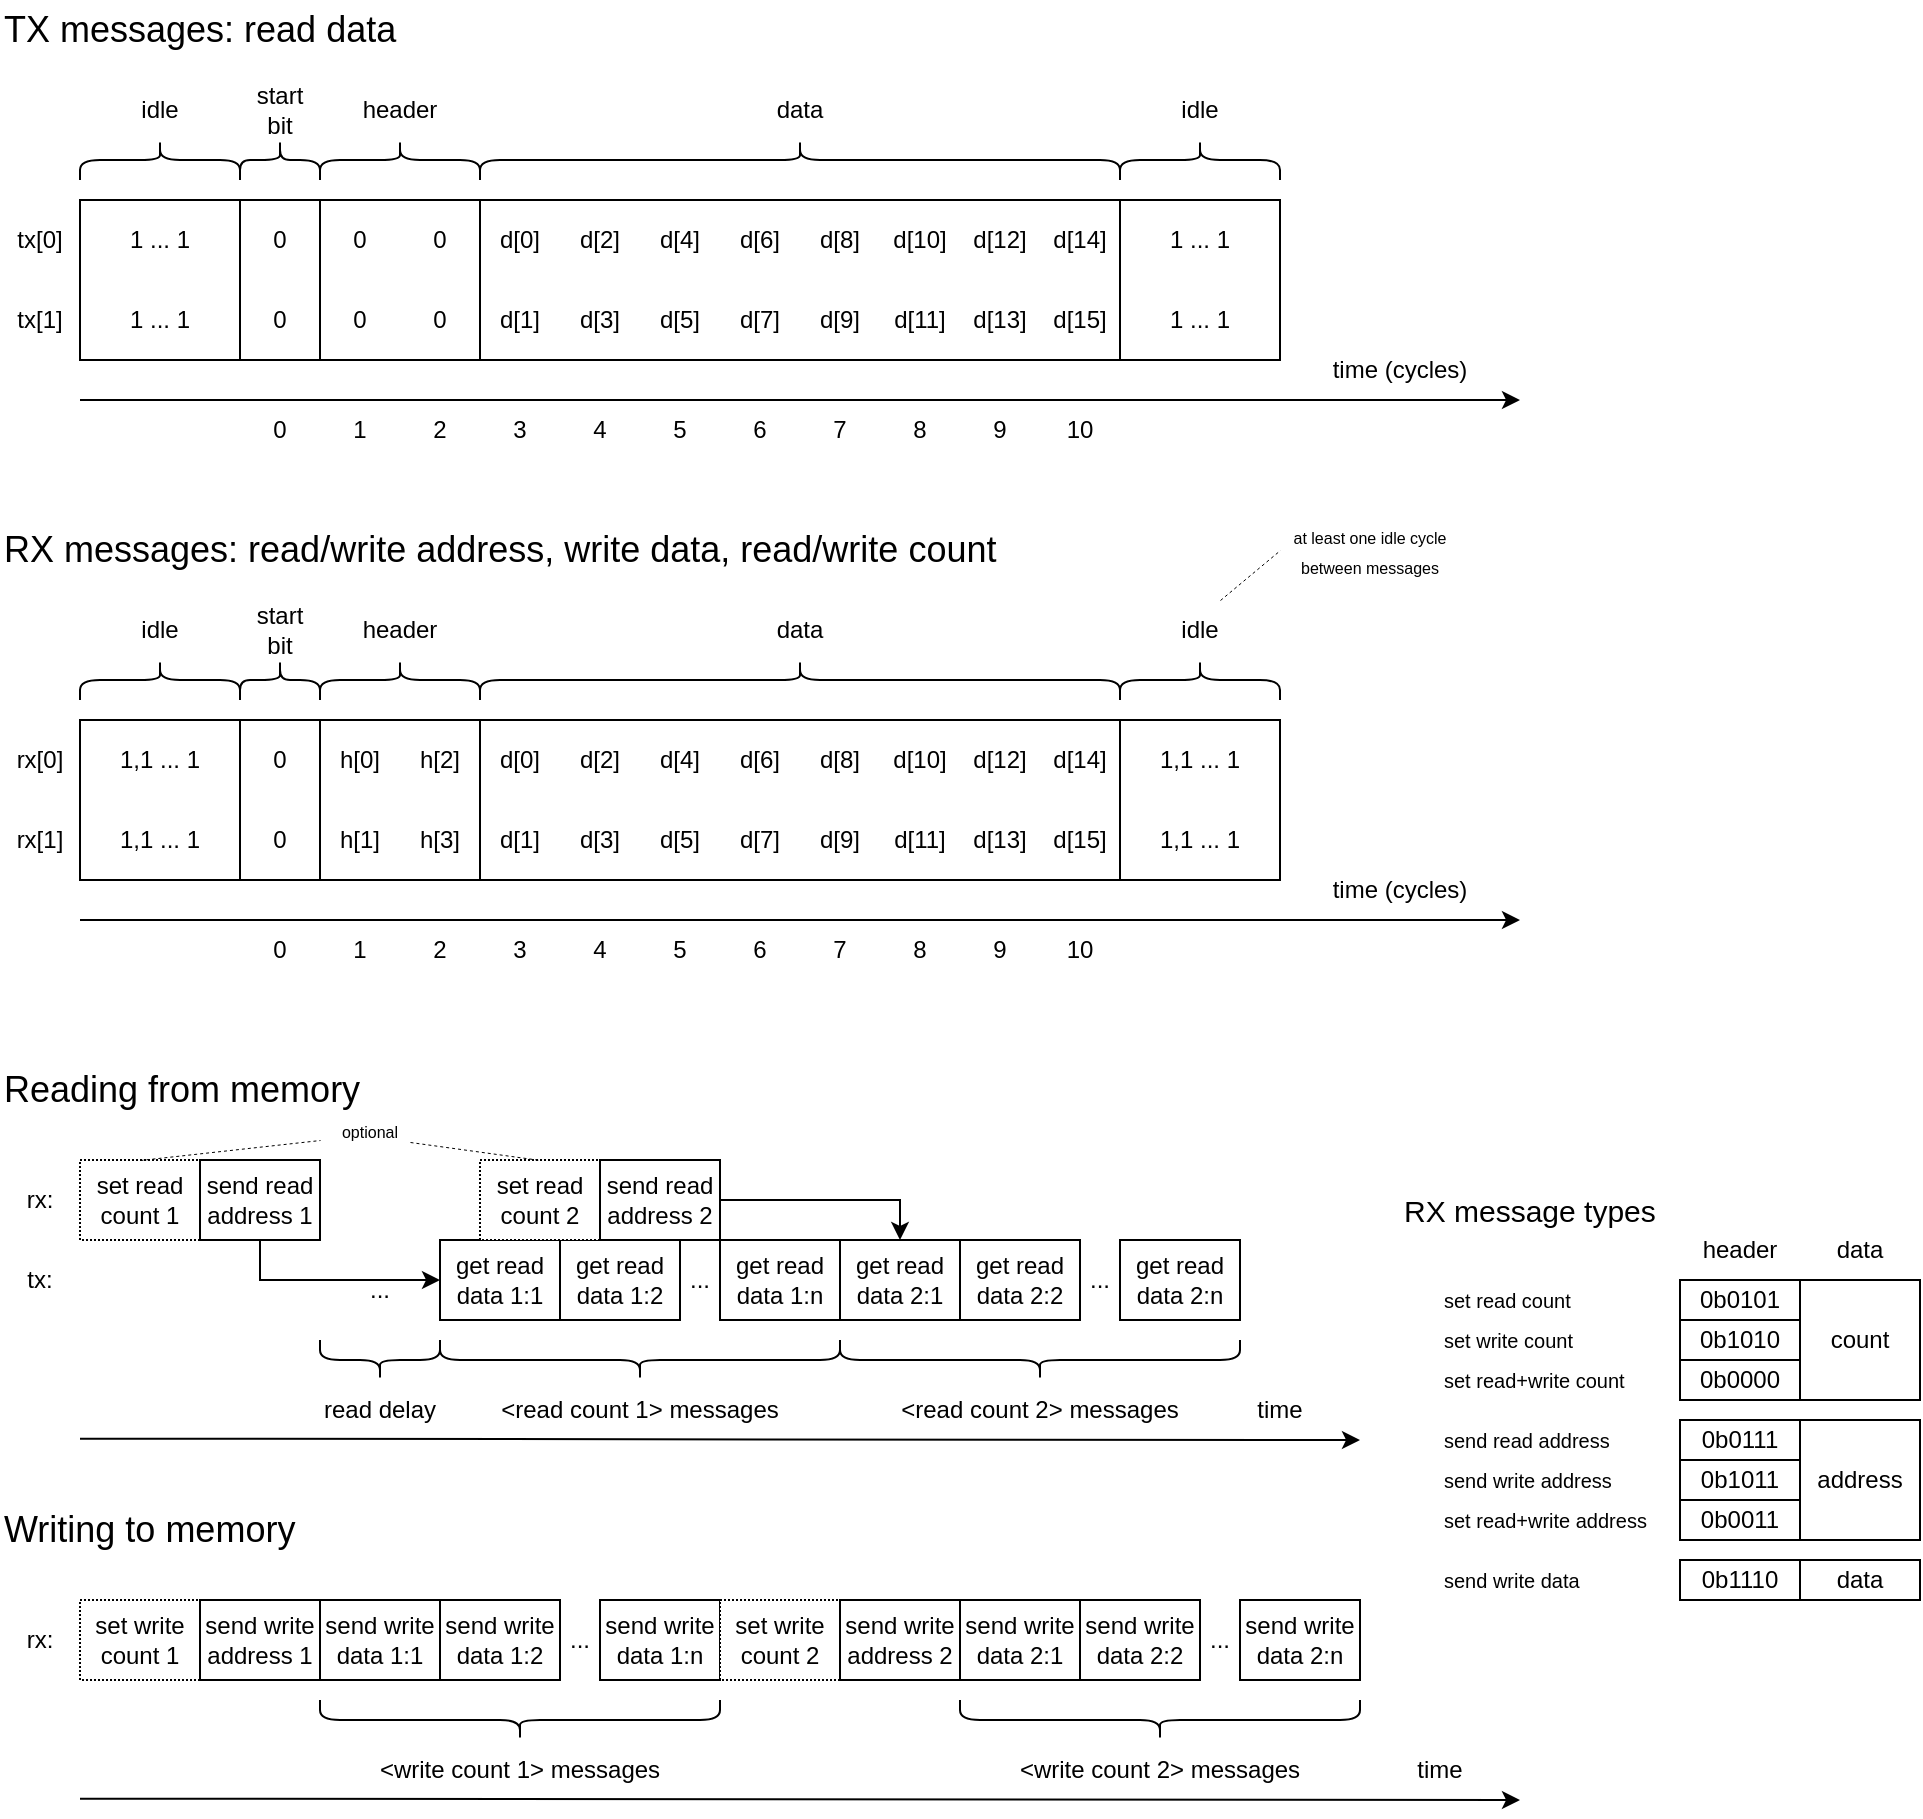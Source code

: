 <mxfile version="24.5.1" type="device">
  <diagram name="Page-1" id="kHtm3b1wpFjBLCpBBisX">
    <mxGraphModel dx="1383" dy="798" grid="1" gridSize="10" guides="1" tooltips="1" connect="1" arrows="1" fold="1" page="1" pageScale="1" pageWidth="827" pageHeight="1169" math="0" shadow="0">
      <root>
        <mxCell id="0" />
        <mxCell id="1" parent="0" />
        <mxCell id="pogYCEtZc0UTEIV33jCZ-1" value="rx[0&lt;span style=&quot;background-color: initial;&quot;&gt;]&lt;/span&gt;" style="text;html=1;align=center;verticalAlign=middle;whiteSpace=wrap;rounded=0;" vertex="1" parent="1">
          <mxGeometry x="40" y="460" width="40" height="40" as="geometry" />
        </mxCell>
        <mxCell id="pogYCEtZc0UTEIV33jCZ-2" value="rx[1&lt;span style=&quot;background-color: initial;&quot;&gt;]&lt;/span&gt;" style="text;html=1;align=center;verticalAlign=middle;whiteSpace=wrap;rounded=0;" vertex="1" parent="1">
          <mxGeometry x="40" y="500" width="40" height="40" as="geometry" />
        </mxCell>
        <mxCell id="pogYCEtZc0UTEIV33jCZ-3" value="" style="rounded=0;whiteSpace=wrap;html=1;" vertex="1" parent="1">
          <mxGeometry x="80" y="460" width="80" height="80" as="geometry" />
        </mxCell>
        <mxCell id="pogYCEtZc0UTEIV33jCZ-4" value="1,1 ... 1" style="text;html=1;align=center;verticalAlign=middle;whiteSpace=wrap;rounded=0;" vertex="1" parent="1">
          <mxGeometry x="80" y="460" width="80" height="40" as="geometry" />
        </mxCell>
        <mxCell id="pogYCEtZc0UTEIV33jCZ-5" value="1,1 ... 1" style="text;html=1;align=center;verticalAlign=middle;whiteSpace=wrap;rounded=0;" vertex="1" parent="1">
          <mxGeometry x="80" y="500" width="80" height="40" as="geometry" />
        </mxCell>
        <mxCell id="pogYCEtZc0UTEIV33jCZ-6" value="" style="rounded=0;whiteSpace=wrap;html=1;" vertex="1" parent="1">
          <mxGeometry x="160" y="460" width="40" height="80" as="geometry" />
        </mxCell>
        <mxCell id="pogYCEtZc0UTEIV33jCZ-8" value="0" style="text;html=1;align=center;verticalAlign=middle;whiteSpace=wrap;rounded=0;" vertex="1" parent="1">
          <mxGeometry x="160" y="460" width="40" height="40" as="geometry" />
        </mxCell>
        <mxCell id="pogYCEtZc0UTEIV33jCZ-9" value="0" style="text;html=1;align=center;verticalAlign=middle;whiteSpace=wrap;rounded=0;" vertex="1" parent="1">
          <mxGeometry x="160" y="500" width="40" height="40" as="geometry" />
        </mxCell>
        <mxCell id="pogYCEtZc0UTEIV33jCZ-10" value="" style="rounded=0;whiteSpace=wrap;html=1;" vertex="1" parent="1">
          <mxGeometry x="200" y="460" width="80" height="80" as="geometry" />
        </mxCell>
        <mxCell id="pogYCEtZc0UTEIV33jCZ-12" value="h[0]" style="text;html=1;align=center;verticalAlign=middle;whiteSpace=wrap;rounded=0;" vertex="1" parent="1">
          <mxGeometry x="200" y="460" width="40" height="40" as="geometry" />
        </mxCell>
        <mxCell id="pogYCEtZc0UTEIV33jCZ-13" value="h[1]" style="text;html=1;align=center;verticalAlign=middle;whiteSpace=wrap;rounded=0;" vertex="1" parent="1">
          <mxGeometry x="200" y="500" width="40" height="40" as="geometry" />
        </mxCell>
        <mxCell id="pogYCEtZc0UTEIV33jCZ-14" value="h[2]" style="text;html=1;align=center;verticalAlign=middle;whiteSpace=wrap;rounded=0;" vertex="1" parent="1">
          <mxGeometry x="240" y="460" width="40" height="40" as="geometry" />
        </mxCell>
        <mxCell id="pogYCEtZc0UTEIV33jCZ-15" value="h[3]" style="text;html=1;align=center;verticalAlign=middle;whiteSpace=wrap;rounded=0;" vertex="1" parent="1">
          <mxGeometry x="240" y="500" width="40" height="40" as="geometry" />
        </mxCell>
        <mxCell id="pogYCEtZc0UTEIV33jCZ-17" value="" style="rounded=0;whiteSpace=wrap;html=1;" vertex="1" parent="1">
          <mxGeometry x="280" y="460" width="320" height="80" as="geometry" />
        </mxCell>
        <mxCell id="pogYCEtZc0UTEIV33jCZ-23" value="d[0]" style="text;html=1;align=center;verticalAlign=middle;whiteSpace=wrap;rounded=0;" vertex="1" parent="1">
          <mxGeometry x="280" y="460" width="40" height="40" as="geometry" />
        </mxCell>
        <mxCell id="pogYCEtZc0UTEIV33jCZ-24" value="d[1]" style="text;html=1;align=center;verticalAlign=middle;whiteSpace=wrap;rounded=0;" vertex="1" parent="1">
          <mxGeometry x="280" y="500" width="40" height="40" as="geometry" />
        </mxCell>
        <mxCell id="pogYCEtZc0UTEIV33jCZ-25" value="d[2]" style="text;html=1;align=center;verticalAlign=middle;whiteSpace=wrap;rounded=0;" vertex="1" parent="1">
          <mxGeometry x="320" y="460" width="40" height="40" as="geometry" />
        </mxCell>
        <mxCell id="pogYCEtZc0UTEIV33jCZ-26" value="d[3]" style="text;html=1;align=center;verticalAlign=middle;whiteSpace=wrap;rounded=0;" vertex="1" parent="1">
          <mxGeometry x="320" y="500" width="40" height="40" as="geometry" />
        </mxCell>
        <mxCell id="pogYCEtZc0UTEIV33jCZ-27" value="d[4]" style="text;html=1;align=center;verticalAlign=middle;whiteSpace=wrap;rounded=0;" vertex="1" parent="1">
          <mxGeometry x="360" y="460" width="40" height="40" as="geometry" />
        </mxCell>
        <mxCell id="pogYCEtZc0UTEIV33jCZ-28" value="d[5]" style="text;html=1;align=center;verticalAlign=middle;whiteSpace=wrap;rounded=0;" vertex="1" parent="1">
          <mxGeometry x="360" y="500" width="40" height="40" as="geometry" />
        </mxCell>
        <mxCell id="pogYCEtZc0UTEIV33jCZ-29" value="d[6]" style="text;html=1;align=center;verticalAlign=middle;whiteSpace=wrap;rounded=0;" vertex="1" parent="1">
          <mxGeometry x="400" y="460" width="40" height="40" as="geometry" />
        </mxCell>
        <mxCell id="pogYCEtZc0UTEIV33jCZ-30" value="d[7]" style="text;html=1;align=center;verticalAlign=middle;whiteSpace=wrap;rounded=0;" vertex="1" parent="1">
          <mxGeometry x="400" y="500" width="40" height="40" as="geometry" />
        </mxCell>
        <mxCell id="pogYCEtZc0UTEIV33jCZ-31" value="d[8]" style="text;html=1;align=center;verticalAlign=middle;whiteSpace=wrap;rounded=0;" vertex="1" parent="1">
          <mxGeometry x="440" y="460" width="40" height="40" as="geometry" />
        </mxCell>
        <mxCell id="pogYCEtZc0UTEIV33jCZ-32" value="d[9]" style="text;html=1;align=center;verticalAlign=middle;whiteSpace=wrap;rounded=0;" vertex="1" parent="1">
          <mxGeometry x="440" y="500" width="40" height="40" as="geometry" />
        </mxCell>
        <mxCell id="pogYCEtZc0UTEIV33jCZ-33" value="d[10]" style="text;html=1;align=center;verticalAlign=middle;whiteSpace=wrap;rounded=0;" vertex="1" parent="1">
          <mxGeometry x="480" y="460" width="40" height="40" as="geometry" />
        </mxCell>
        <mxCell id="pogYCEtZc0UTEIV33jCZ-34" value="d[11]" style="text;html=1;align=center;verticalAlign=middle;whiteSpace=wrap;rounded=0;" vertex="1" parent="1">
          <mxGeometry x="480" y="500" width="40" height="40" as="geometry" />
        </mxCell>
        <mxCell id="pogYCEtZc0UTEIV33jCZ-35" value="d[12]" style="text;html=1;align=center;verticalAlign=middle;whiteSpace=wrap;rounded=0;" vertex="1" parent="1">
          <mxGeometry x="520" y="460" width="40" height="40" as="geometry" />
        </mxCell>
        <mxCell id="pogYCEtZc0UTEIV33jCZ-36" value="d[13]" style="text;html=1;align=center;verticalAlign=middle;whiteSpace=wrap;rounded=0;" vertex="1" parent="1">
          <mxGeometry x="520" y="500" width="40" height="40" as="geometry" />
        </mxCell>
        <mxCell id="pogYCEtZc0UTEIV33jCZ-37" value="d[14]" style="text;html=1;align=center;verticalAlign=middle;whiteSpace=wrap;rounded=0;" vertex="1" parent="1">
          <mxGeometry x="560" y="460" width="40" height="40" as="geometry" />
        </mxCell>
        <mxCell id="pogYCEtZc0UTEIV33jCZ-38" value="d[15]" style="text;html=1;align=center;verticalAlign=middle;whiteSpace=wrap;rounded=0;" vertex="1" parent="1">
          <mxGeometry x="560" y="500" width="40" height="40" as="geometry" />
        </mxCell>
        <mxCell id="pogYCEtZc0UTEIV33jCZ-39" value="" style="endArrow=classic;html=1;rounded=0;" edge="1" parent="1">
          <mxGeometry width="50" height="50" relative="1" as="geometry">
            <mxPoint x="80" y="560" as="sourcePoint" />
            <mxPoint x="800" y="560" as="targetPoint" />
          </mxGeometry>
        </mxCell>
        <mxCell id="pogYCEtZc0UTEIV33jCZ-41" value="time (cycles)" style="text;html=1;align=center;verticalAlign=middle;whiteSpace=wrap;rounded=0;" vertex="1" parent="1">
          <mxGeometry x="700" y="530" width="80" height="30" as="geometry" />
        </mxCell>
        <mxCell id="pogYCEtZc0UTEIV33jCZ-42" value="0" style="text;html=1;align=center;verticalAlign=middle;whiteSpace=wrap;rounded=0;" vertex="1" parent="1">
          <mxGeometry x="160" y="560" width="40" height="30" as="geometry" />
        </mxCell>
        <mxCell id="pogYCEtZc0UTEIV33jCZ-43" value="1" style="text;html=1;align=center;verticalAlign=middle;whiteSpace=wrap;rounded=0;" vertex="1" parent="1">
          <mxGeometry x="200" y="560" width="40" height="30" as="geometry" />
        </mxCell>
        <mxCell id="pogYCEtZc0UTEIV33jCZ-44" value="2" style="text;html=1;align=center;verticalAlign=middle;whiteSpace=wrap;rounded=0;" vertex="1" parent="1">
          <mxGeometry x="240" y="560" width="40" height="30" as="geometry" />
        </mxCell>
        <mxCell id="pogYCEtZc0UTEIV33jCZ-45" value="3" style="text;html=1;align=center;verticalAlign=middle;whiteSpace=wrap;rounded=0;" vertex="1" parent="1">
          <mxGeometry x="280" y="560" width="40" height="30" as="geometry" />
        </mxCell>
        <mxCell id="pogYCEtZc0UTEIV33jCZ-46" value="4" style="text;html=1;align=center;verticalAlign=middle;whiteSpace=wrap;rounded=0;" vertex="1" parent="1">
          <mxGeometry x="320" y="560" width="40" height="30" as="geometry" />
        </mxCell>
        <mxCell id="pogYCEtZc0UTEIV33jCZ-47" value="5" style="text;html=1;align=center;verticalAlign=middle;whiteSpace=wrap;rounded=0;" vertex="1" parent="1">
          <mxGeometry x="360" y="560" width="40" height="30" as="geometry" />
        </mxCell>
        <mxCell id="pogYCEtZc0UTEIV33jCZ-48" value="6" style="text;html=1;align=center;verticalAlign=middle;whiteSpace=wrap;rounded=0;" vertex="1" parent="1">
          <mxGeometry x="400" y="560" width="40" height="30" as="geometry" />
        </mxCell>
        <mxCell id="pogYCEtZc0UTEIV33jCZ-49" value="7" style="text;html=1;align=center;verticalAlign=middle;whiteSpace=wrap;rounded=0;" vertex="1" parent="1">
          <mxGeometry x="440" y="560" width="40" height="30" as="geometry" />
        </mxCell>
        <mxCell id="pogYCEtZc0UTEIV33jCZ-50" value="8" style="text;html=1;align=center;verticalAlign=middle;whiteSpace=wrap;rounded=0;" vertex="1" parent="1">
          <mxGeometry x="480" y="560" width="40" height="30" as="geometry" />
        </mxCell>
        <mxCell id="pogYCEtZc0UTEIV33jCZ-51" value="9" style="text;html=1;align=center;verticalAlign=middle;whiteSpace=wrap;rounded=0;" vertex="1" parent="1">
          <mxGeometry x="520" y="560" width="40" height="30" as="geometry" />
        </mxCell>
        <mxCell id="pogYCEtZc0UTEIV33jCZ-52" value="10" style="text;html=1;align=center;verticalAlign=middle;whiteSpace=wrap;rounded=0;" vertex="1" parent="1">
          <mxGeometry x="560" y="560" width="40" height="30" as="geometry" />
        </mxCell>
        <mxCell id="pogYCEtZc0UTEIV33jCZ-53" value="" style="rounded=0;whiteSpace=wrap;html=1;" vertex="1" parent="1">
          <mxGeometry x="600" y="460" width="80" height="80" as="geometry" />
        </mxCell>
        <mxCell id="pogYCEtZc0UTEIV33jCZ-54" value="1,1 ... 1" style="text;html=1;align=center;verticalAlign=middle;whiteSpace=wrap;rounded=0;" vertex="1" parent="1">
          <mxGeometry x="600" y="460" width="80" height="40" as="geometry" />
        </mxCell>
        <mxCell id="pogYCEtZc0UTEIV33jCZ-55" value="1,1 ... 1" style="text;html=1;align=center;verticalAlign=middle;whiteSpace=wrap;rounded=0;" vertex="1" parent="1">
          <mxGeometry x="600" y="500" width="80" height="40" as="geometry" />
        </mxCell>
        <mxCell id="pogYCEtZc0UTEIV33jCZ-56" value="" style="shape=curlyBracket;whiteSpace=wrap;html=1;rounded=1;labelPosition=left;verticalLabelPosition=middle;align=right;verticalAlign=middle;rotation=90;" vertex="1" parent="1">
          <mxGeometry x="110" y="400" width="20" height="80" as="geometry" />
        </mxCell>
        <mxCell id="pogYCEtZc0UTEIV33jCZ-57" value="" style="shape=curlyBracket;whiteSpace=wrap;html=1;rounded=1;labelPosition=left;verticalLabelPosition=middle;align=right;verticalAlign=middle;rotation=90;" vertex="1" parent="1">
          <mxGeometry x="170" y="420" width="20" height="40" as="geometry" />
        </mxCell>
        <mxCell id="pogYCEtZc0UTEIV33jCZ-58" value="" style="shape=curlyBracket;whiteSpace=wrap;html=1;rounded=1;labelPosition=left;verticalLabelPosition=middle;align=right;verticalAlign=middle;rotation=90;" vertex="1" parent="1">
          <mxGeometry x="230" y="400" width="20" height="80" as="geometry" />
        </mxCell>
        <mxCell id="pogYCEtZc0UTEIV33jCZ-59" value="" style="shape=curlyBracket;whiteSpace=wrap;html=1;rounded=1;labelPosition=left;verticalLabelPosition=middle;align=right;verticalAlign=middle;rotation=90;" vertex="1" parent="1">
          <mxGeometry x="430" y="280" width="20" height="320" as="geometry" />
        </mxCell>
        <mxCell id="pogYCEtZc0UTEIV33jCZ-60" value="" style="shape=curlyBracket;whiteSpace=wrap;html=1;rounded=1;labelPosition=left;verticalLabelPosition=middle;align=right;verticalAlign=middle;rotation=90;" vertex="1" parent="1">
          <mxGeometry x="630" y="400" width="20" height="80" as="geometry" />
        </mxCell>
        <mxCell id="pogYCEtZc0UTEIV33jCZ-61" value="idle" style="text;html=1;align=center;verticalAlign=middle;whiteSpace=wrap;rounded=0;" vertex="1" parent="1">
          <mxGeometry x="90" y="400" width="60" height="30" as="geometry" />
        </mxCell>
        <mxCell id="pogYCEtZc0UTEIV33jCZ-62" value="start&lt;div&gt;bit&lt;/div&gt;" style="text;html=1;align=center;verticalAlign=middle;whiteSpace=wrap;rounded=0;" vertex="1" parent="1">
          <mxGeometry x="150" y="400" width="60" height="30" as="geometry" />
        </mxCell>
        <mxCell id="pogYCEtZc0UTEIV33jCZ-63" value="header" style="text;html=1;align=center;verticalAlign=middle;whiteSpace=wrap;rounded=0;" vertex="1" parent="1">
          <mxGeometry x="210" y="400" width="60" height="30" as="geometry" />
        </mxCell>
        <mxCell id="pogYCEtZc0UTEIV33jCZ-64" value="data" style="text;html=1;align=center;verticalAlign=middle;whiteSpace=wrap;rounded=0;" vertex="1" parent="1">
          <mxGeometry x="410" y="400" width="60" height="30" as="geometry" />
        </mxCell>
        <mxCell id="pogYCEtZc0UTEIV33jCZ-65" value="idle" style="text;html=1;align=center;verticalAlign=middle;whiteSpace=wrap;rounded=0;" vertex="1" parent="1">
          <mxGeometry x="610" y="400" width="60" height="30" as="geometry" />
        </mxCell>
        <mxCell id="pogYCEtZc0UTEIV33jCZ-66" value="&lt;font style=&quot;font-size: 18px;&quot;&gt;RX messages: read/write address, write data, read/write count&lt;/font&gt;" style="text;html=1;align=left;verticalAlign=middle;whiteSpace=wrap;rounded=0;" vertex="1" parent="1">
          <mxGeometry x="40" y="360" width="510" height="30" as="geometry" />
        </mxCell>
        <mxCell id="pogYCEtZc0UTEIV33jCZ-67" value="tx[0&lt;span style=&quot;background-color: initial;&quot;&gt;]&lt;/span&gt;" style="text;html=1;align=center;verticalAlign=middle;whiteSpace=wrap;rounded=0;" vertex="1" parent="1">
          <mxGeometry x="40" y="200" width="40" height="40" as="geometry" />
        </mxCell>
        <mxCell id="pogYCEtZc0UTEIV33jCZ-68" value="tx[1&lt;span style=&quot;background-color: initial;&quot;&gt;]&lt;/span&gt;" style="text;html=1;align=center;verticalAlign=middle;whiteSpace=wrap;rounded=0;" vertex="1" parent="1">
          <mxGeometry x="40" y="240" width="40" height="40" as="geometry" />
        </mxCell>
        <mxCell id="pogYCEtZc0UTEIV33jCZ-69" value="" style="rounded=0;whiteSpace=wrap;html=1;" vertex="1" parent="1">
          <mxGeometry x="80" y="200" width="80" height="80" as="geometry" />
        </mxCell>
        <mxCell id="pogYCEtZc0UTEIV33jCZ-70" value="1 ... 1" style="text;html=1;align=center;verticalAlign=middle;whiteSpace=wrap;rounded=0;" vertex="1" parent="1">
          <mxGeometry x="80" y="200" width="80" height="40" as="geometry" />
        </mxCell>
        <mxCell id="pogYCEtZc0UTEIV33jCZ-71" value="1 ... 1" style="text;html=1;align=center;verticalAlign=middle;whiteSpace=wrap;rounded=0;" vertex="1" parent="1">
          <mxGeometry x="80" y="240" width="80" height="40" as="geometry" />
        </mxCell>
        <mxCell id="pogYCEtZc0UTEIV33jCZ-72" value="" style="rounded=0;whiteSpace=wrap;html=1;" vertex="1" parent="1">
          <mxGeometry x="160" y="200" width="40" height="80" as="geometry" />
        </mxCell>
        <mxCell id="pogYCEtZc0UTEIV33jCZ-73" value="0" style="text;html=1;align=center;verticalAlign=middle;whiteSpace=wrap;rounded=0;" vertex="1" parent="1">
          <mxGeometry x="160" y="200" width="40" height="40" as="geometry" />
        </mxCell>
        <mxCell id="pogYCEtZc0UTEIV33jCZ-74" value="0" style="text;html=1;align=center;verticalAlign=middle;whiteSpace=wrap;rounded=0;" vertex="1" parent="1">
          <mxGeometry x="160" y="240" width="40" height="40" as="geometry" />
        </mxCell>
        <mxCell id="pogYCEtZc0UTEIV33jCZ-75" value="" style="rounded=0;whiteSpace=wrap;html=1;" vertex="1" parent="1">
          <mxGeometry x="200" y="200" width="80" height="80" as="geometry" />
        </mxCell>
        <mxCell id="pogYCEtZc0UTEIV33jCZ-76" value="0" style="text;html=1;align=center;verticalAlign=middle;whiteSpace=wrap;rounded=0;" vertex="1" parent="1">
          <mxGeometry x="200" y="200" width="40" height="40" as="geometry" />
        </mxCell>
        <mxCell id="pogYCEtZc0UTEIV33jCZ-77" value="0" style="text;html=1;align=center;verticalAlign=middle;whiteSpace=wrap;rounded=0;" vertex="1" parent="1">
          <mxGeometry x="200" y="240" width="40" height="40" as="geometry" />
        </mxCell>
        <mxCell id="pogYCEtZc0UTEIV33jCZ-78" value="0" style="text;html=1;align=center;verticalAlign=middle;whiteSpace=wrap;rounded=0;" vertex="1" parent="1">
          <mxGeometry x="240" y="200" width="40" height="40" as="geometry" />
        </mxCell>
        <mxCell id="pogYCEtZc0UTEIV33jCZ-79" value="0" style="text;html=1;align=center;verticalAlign=middle;whiteSpace=wrap;rounded=0;" vertex="1" parent="1">
          <mxGeometry x="240" y="240" width="40" height="40" as="geometry" />
        </mxCell>
        <mxCell id="pogYCEtZc0UTEIV33jCZ-80" value="" style="rounded=0;whiteSpace=wrap;html=1;" vertex="1" parent="1">
          <mxGeometry x="280" y="200" width="320" height="80" as="geometry" />
        </mxCell>
        <mxCell id="pogYCEtZc0UTEIV33jCZ-81" value="d[0]" style="text;html=1;align=center;verticalAlign=middle;whiteSpace=wrap;rounded=0;" vertex="1" parent="1">
          <mxGeometry x="280" y="200" width="40" height="40" as="geometry" />
        </mxCell>
        <mxCell id="pogYCEtZc0UTEIV33jCZ-82" value="d[1]" style="text;html=1;align=center;verticalAlign=middle;whiteSpace=wrap;rounded=0;" vertex="1" parent="1">
          <mxGeometry x="280" y="240" width="40" height="40" as="geometry" />
        </mxCell>
        <mxCell id="pogYCEtZc0UTEIV33jCZ-83" value="d[2]" style="text;html=1;align=center;verticalAlign=middle;whiteSpace=wrap;rounded=0;" vertex="1" parent="1">
          <mxGeometry x="320" y="200" width="40" height="40" as="geometry" />
        </mxCell>
        <mxCell id="pogYCEtZc0UTEIV33jCZ-84" value="d[3]" style="text;html=1;align=center;verticalAlign=middle;whiteSpace=wrap;rounded=0;" vertex="1" parent="1">
          <mxGeometry x="320" y="240" width="40" height="40" as="geometry" />
        </mxCell>
        <mxCell id="pogYCEtZc0UTEIV33jCZ-85" value="d[4]" style="text;html=1;align=center;verticalAlign=middle;whiteSpace=wrap;rounded=0;" vertex="1" parent="1">
          <mxGeometry x="360" y="200" width="40" height="40" as="geometry" />
        </mxCell>
        <mxCell id="pogYCEtZc0UTEIV33jCZ-86" value="d[5]" style="text;html=1;align=center;verticalAlign=middle;whiteSpace=wrap;rounded=0;" vertex="1" parent="1">
          <mxGeometry x="360" y="240" width="40" height="40" as="geometry" />
        </mxCell>
        <mxCell id="pogYCEtZc0UTEIV33jCZ-87" value="d[6]" style="text;html=1;align=center;verticalAlign=middle;whiteSpace=wrap;rounded=0;" vertex="1" parent="1">
          <mxGeometry x="400" y="200" width="40" height="40" as="geometry" />
        </mxCell>
        <mxCell id="pogYCEtZc0UTEIV33jCZ-88" value="d[7]" style="text;html=1;align=center;verticalAlign=middle;whiteSpace=wrap;rounded=0;" vertex="1" parent="1">
          <mxGeometry x="400" y="240" width="40" height="40" as="geometry" />
        </mxCell>
        <mxCell id="pogYCEtZc0UTEIV33jCZ-89" value="d[8]" style="text;html=1;align=center;verticalAlign=middle;whiteSpace=wrap;rounded=0;" vertex="1" parent="1">
          <mxGeometry x="440" y="200" width="40" height="40" as="geometry" />
        </mxCell>
        <mxCell id="pogYCEtZc0UTEIV33jCZ-90" value="d[9]" style="text;html=1;align=center;verticalAlign=middle;whiteSpace=wrap;rounded=0;" vertex="1" parent="1">
          <mxGeometry x="440" y="240" width="40" height="40" as="geometry" />
        </mxCell>
        <mxCell id="pogYCEtZc0UTEIV33jCZ-91" value="d[10]" style="text;html=1;align=center;verticalAlign=middle;whiteSpace=wrap;rounded=0;" vertex="1" parent="1">
          <mxGeometry x="480" y="200" width="40" height="40" as="geometry" />
        </mxCell>
        <mxCell id="pogYCEtZc0UTEIV33jCZ-92" value="d[11]" style="text;html=1;align=center;verticalAlign=middle;whiteSpace=wrap;rounded=0;" vertex="1" parent="1">
          <mxGeometry x="480" y="240" width="40" height="40" as="geometry" />
        </mxCell>
        <mxCell id="pogYCEtZc0UTEIV33jCZ-93" value="d[12]" style="text;html=1;align=center;verticalAlign=middle;whiteSpace=wrap;rounded=0;" vertex="1" parent="1">
          <mxGeometry x="520" y="200" width="40" height="40" as="geometry" />
        </mxCell>
        <mxCell id="pogYCEtZc0UTEIV33jCZ-94" value="d[13]" style="text;html=1;align=center;verticalAlign=middle;whiteSpace=wrap;rounded=0;" vertex="1" parent="1">
          <mxGeometry x="520" y="240" width="40" height="40" as="geometry" />
        </mxCell>
        <mxCell id="pogYCEtZc0UTEIV33jCZ-95" value="d[14]" style="text;html=1;align=center;verticalAlign=middle;whiteSpace=wrap;rounded=0;" vertex="1" parent="1">
          <mxGeometry x="560" y="200" width="40" height="40" as="geometry" />
        </mxCell>
        <mxCell id="pogYCEtZc0UTEIV33jCZ-96" value="d[15]" style="text;html=1;align=center;verticalAlign=middle;whiteSpace=wrap;rounded=0;" vertex="1" parent="1">
          <mxGeometry x="560" y="240" width="40" height="40" as="geometry" />
        </mxCell>
        <mxCell id="pogYCEtZc0UTEIV33jCZ-97" value="" style="endArrow=classic;html=1;rounded=0;" edge="1" parent="1">
          <mxGeometry width="50" height="50" relative="1" as="geometry">
            <mxPoint x="80" y="300" as="sourcePoint" />
            <mxPoint x="800" y="300" as="targetPoint" />
          </mxGeometry>
        </mxCell>
        <mxCell id="pogYCEtZc0UTEIV33jCZ-98" value="time (cycles)" style="text;html=1;align=center;verticalAlign=middle;whiteSpace=wrap;rounded=0;" vertex="1" parent="1">
          <mxGeometry x="700" y="270" width="80" height="30" as="geometry" />
        </mxCell>
        <mxCell id="pogYCEtZc0UTEIV33jCZ-99" value="0" style="text;html=1;align=center;verticalAlign=middle;whiteSpace=wrap;rounded=0;" vertex="1" parent="1">
          <mxGeometry x="160" y="300" width="40" height="30" as="geometry" />
        </mxCell>
        <mxCell id="pogYCEtZc0UTEIV33jCZ-100" value="1" style="text;html=1;align=center;verticalAlign=middle;whiteSpace=wrap;rounded=0;" vertex="1" parent="1">
          <mxGeometry x="200" y="300" width="40" height="30" as="geometry" />
        </mxCell>
        <mxCell id="pogYCEtZc0UTEIV33jCZ-101" value="2" style="text;html=1;align=center;verticalAlign=middle;whiteSpace=wrap;rounded=0;" vertex="1" parent="1">
          <mxGeometry x="240" y="300" width="40" height="30" as="geometry" />
        </mxCell>
        <mxCell id="pogYCEtZc0UTEIV33jCZ-102" value="3" style="text;html=1;align=center;verticalAlign=middle;whiteSpace=wrap;rounded=0;" vertex="1" parent="1">
          <mxGeometry x="280" y="300" width="40" height="30" as="geometry" />
        </mxCell>
        <mxCell id="pogYCEtZc0UTEIV33jCZ-103" value="4" style="text;html=1;align=center;verticalAlign=middle;whiteSpace=wrap;rounded=0;" vertex="1" parent="1">
          <mxGeometry x="320" y="300" width="40" height="30" as="geometry" />
        </mxCell>
        <mxCell id="pogYCEtZc0UTEIV33jCZ-104" value="5" style="text;html=1;align=center;verticalAlign=middle;whiteSpace=wrap;rounded=0;" vertex="1" parent="1">
          <mxGeometry x="360" y="300" width="40" height="30" as="geometry" />
        </mxCell>
        <mxCell id="pogYCEtZc0UTEIV33jCZ-105" value="6" style="text;html=1;align=center;verticalAlign=middle;whiteSpace=wrap;rounded=0;" vertex="1" parent="1">
          <mxGeometry x="400" y="300" width="40" height="30" as="geometry" />
        </mxCell>
        <mxCell id="pogYCEtZc0UTEIV33jCZ-106" value="7" style="text;html=1;align=center;verticalAlign=middle;whiteSpace=wrap;rounded=0;" vertex="1" parent="1">
          <mxGeometry x="440" y="300" width="40" height="30" as="geometry" />
        </mxCell>
        <mxCell id="pogYCEtZc0UTEIV33jCZ-107" value="8" style="text;html=1;align=center;verticalAlign=middle;whiteSpace=wrap;rounded=0;" vertex="1" parent="1">
          <mxGeometry x="480" y="300" width="40" height="30" as="geometry" />
        </mxCell>
        <mxCell id="pogYCEtZc0UTEIV33jCZ-108" value="9" style="text;html=1;align=center;verticalAlign=middle;whiteSpace=wrap;rounded=0;" vertex="1" parent="1">
          <mxGeometry x="520" y="300" width="40" height="30" as="geometry" />
        </mxCell>
        <mxCell id="pogYCEtZc0UTEIV33jCZ-109" value="10" style="text;html=1;align=center;verticalAlign=middle;whiteSpace=wrap;rounded=0;" vertex="1" parent="1">
          <mxGeometry x="560" y="300" width="40" height="30" as="geometry" />
        </mxCell>
        <mxCell id="pogYCEtZc0UTEIV33jCZ-110" value="" style="rounded=0;whiteSpace=wrap;html=1;" vertex="1" parent="1">
          <mxGeometry x="600" y="200" width="80" height="80" as="geometry" />
        </mxCell>
        <mxCell id="pogYCEtZc0UTEIV33jCZ-111" value="1 ... 1" style="text;html=1;align=center;verticalAlign=middle;whiteSpace=wrap;rounded=0;" vertex="1" parent="1">
          <mxGeometry x="600" y="200" width="80" height="40" as="geometry" />
        </mxCell>
        <mxCell id="pogYCEtZc0UTEIV33jCZ-112" value="1 ... 1" style="text;html=1;align=center;verticalAlign=middle;whiteSpace=wrap;rounded=0;" vertex="1" parent="1">
          <mxGeometry x="600" y="240" width="80" height="40" as="geometry" />
        </mxCell>
        <mxCell id="pogYCEtZc0UTEIV33jCZ-113" value="" style="shape=curlyBracket;whiteSpace=wrap;html=1;rounded=1;labelPosition=left;verticalLabelPosition=middle;align=right;verticalAlign=middle;rotation=90;" vertex="1" parent="1">
          <mxGeometry x="110" y="140" width="20" height="80" as="geometry" />
        </mxCell>
        <mxCell id="pogYCEtZc0UTEIV33jCZ-114" value="" style="shape=curlyBracket;whiteSpace=wrap;html=1;rounded=1;labelPosition=left;verticalLabelPosition=middle;align=right;verticalAlign=middle;rotation=90;" vertex="1" parent="1">
          <mxGeometry x="170" y="160" width="20" height="40" as="geometry" />
        </mxCell>
        <mxCell id="pogYCEtZc0UTEIV33jCZ-115" value="" style="shape=curlyBracket;whiteSpace=wrap;html=1;rounded=1;labelPosition=left;verticalLabelPosition=middle;align=right;verticalAlign=middle;rotation=90;" vertex="1" parent="1">
          <mxGeometry x="230" y="140" width="20" height="80" as="geometry" />
        </mxCell>
        <mxCell id="pogYCEtZc0UTEIV33jCZ-116" value="" style="shape=curlyBracket;whiteSpace=wrap;html=1;rounded=1;labelPosition=left;verticalLabelPosition=middle;align=right;verticalAlign=middle;rotation=90;" vertex="1" parent="1">
          <mxGeometry x="430" y="20" width="20" height="320" as="geometry" />
        </mxCell>
        <mxCell id="pogYCEtZc0UTEIV33jCZ-117" value="" style="shape=curlyBracket;whiteSpace=wrap;html=1;rounded=1;labelPosition=left;verticalLabelPosition=middle;align=right;verticalAlign=middle;rotation=90;" vertex="1" parent="1">
          <mxGeometry x="630" y="140" width="20" height="80" as="geometry" />
        </mxCell>
        <mxCell id="pogYCEtZc0UTEIV33jCZ-118" value="idle" style="text;html=1;align=center;verticalAlign=middle;whiteSpace=wrap;rounded=0;" vertex="1" parent="1">
          <mxGeometry x="90" y="140" width="60" height="30" as="geometry" />
        </mxCell>
        <mxCell id="pogYCEtZc0UTEIV33jCZ-119" value="start&lt;div&gt;bit&lt;/div&gt;" style="text;html=1;align=center;verticalAlign=middle;whiteSpace=wrap;rounded=0;" vertex="1" parent="1">
          <mxGeometry x="150" y="140" width="60" height="30" as="geometry" />
        </mxCell>
        <mxCell id="pogYCEtZc0UTEIV33jCZ-120" value="header" style="text;html=1;align=center;verticalAlign=middle;whiteSpace=wrap;rounded=0;" vertex="1" parent="1">
          <mxGeometry x="210" y="140" width="60" height="30" as="geometry" />
        </mxCell>
        <mxCell id="pogYCEtZc0UTEIV33jCZ-121" value="data" style="text;html=1;align=center;verticalAlign=middle;whiteSpace=wrap;rounded=0;" vertex="1" parent="1">
          <mxGeometry x="410" y="140" width="60" height="30" as="geometry" />
        </mxCell>
        <mxCell id="pogYCEtZc0UTEIV33jCZ-122" value="idle" style="text;html=1;align=center;verticalAlign=middle;whiteSpace=wrap;rounded=0;" vertex="1" parent="1">
          <mxGeometry x="610" y="140" width="60" height="30" as="geometry" />
        </mxCell>
        <mxCell id="pogYCEtZc0UTEIV33jCZ-123" value="&lt;font style=&quot;font-size: 18px;&quot;&gt;TX messages: read data&lt;/font&gt;" style="text;html=1;align=left;verticalAlign=middle;whiteSpace=wrap;rounded=0;" vertex="1" parent="1">
          <mxGeometry x="40" y="100" width="240" height="30" as="geometry" />
        </mxCell>
        <mxCell id="pogYCEtZc0UTEIV33jCZ-124" value="0b0101" style="rounded=0;whiteSpace=wrap;html=1;" vertex="1" parent="1">
          <mxGeometry x="880" y="740" width="60" height="20" as="geometry" />
        </mxCell>
        <mxCell id="pogYCEtZc0UTEIV33jCZ-125" value="&lt;font style=&quot;font-size: 10px;&quot;&gt;set read count&lt;/font&gt;" style="text;html=1;align=left;verticalAlign=middle;whiteSpace=wrap;rounded=0;" vertex="1" parent="1">
          <mxGeometry x="760" y="740" width="120" height="20" as="geometry" />
        </mxCell>
        <mxCell id="pogYCEtZc0UTEIV33jCZ-126" value="&lt;font style=&quot;font-size: 10px;&quot;&gt;set read+write count&lt;/font&gt;" style="text;html=1;align=left;verticalAlign=middle;whiteSpace=wrap;rounded=0;" vertex="1" parent="1">
          <mxGeometry x="760" y="780" width="120" height="20" as="geometry" />
        </mxCell>
        <mxCell id="pogYCEtZc0UTEIV33jCZ-127" value="&lt;font style=&quot;font-size: 10px;&quot;&gt;set read+write address&lt;/font&gt;" style="text;html=1;align=left;verticalAlign=middle;whiteSpace=wrap;rounded=0;" vertex="1" parent="1">
          <mxGeometry x="760" y="850" width="120" height="20" as="geometry" />
        </mxCell>
        <mxCell id="pogYCEtZc0UTEIV33jCZ-128" value="&lt;font style=&quot;font-size: 10px;&quot;&gt;set write count&lt;/font&gt;" style="text;html=1;align=left;verticalAlign=middle;whiteSpace=wrap;rounded=0;" vertex="1" parent="1">
          <mxGeometry x="760" y="760" width="120" height="20" as="geometry" />
        </mxCell>
        <mxCell id="pogYCEtZc0UTEIV33jCZ-129" value="&lt;font style=&quot;font-size: 10px;&quot;&gt;send read&lt;span style=&quot;background-color: initial;&quot;&gt;&amp;nbsp;address&lt;/span&gt;&lt;/font&gt;" style="text;html=1;align=left;verticalAlign=middle;whiteSpace=wrap;rounded=0;" vertex="1" parent="1">
          <mxGeometry x="760" y="810" width="120" height="20" as="geometry" />
        </mxCell>
        <mxCell id="pogYCEtZc0UTEIV33jCZ-130" value="&lt;font style=&quot;font-size: 10px;&quot;&gt;send write&lt;span style=&quot;background-color: initial;&quot;&gt;&amp;nbsp;address&lt;/span&gt;&lt;/font&gt;" style="text;html=1;align=left;verticalAlign=middle;whiteSpace=wrap;rounded=0;" vertex="1" parent="1">
          <mxGeometry x="760" y="830" width="120" height="20" as="geometry" />
        </mxCell>
        <mxCell id="pogYCEtZc0UTEIV33jCZ-131" value="&lt;span style=&quot;font-size: 10px;&quot;&gt;send write data&lt;/span&gt;" style="text;html=1;align=left;verticalAlign=middle;whiteSpace=wrap;rounded=0;" vertex="1" parent="1">
          <mxGeometry x="760" y="880" width="120" height="20" as="geometry" />
        </mxCell>
        <mxCell id="pogYCEtZc0UTEIV33jCZ-132" value="0b1010" style="rounded=0;whiteSpace=wrap;html=1;" vertex="1" parent="1">
          <mxGeometry x="880" y="760" width="60" height="20" as="geometry" />
        </mxCell>
        <mxCell id="pogYCEtZc0UTEIV33jCZ-133" value="0b0000" style="rounded=0;whiteSpace=wrap;html=1;" vertex="1" parent="1">
          <mxGeometry x="880" y="780" width="60" height="20" as="geometry" />
        </mxCell>
        <mxCell id="pogYCEtZc0UTEIV33jCZ-134" value="0b0111" style="rounded=0;whiteSpace=wrap;html=1;" vertex="1" parent="1">
          <mxGeometry x="880" y="810" width="60" height="20" as="geometry" />
        </mxCell>
        <mxCell id="pogYCEtZc0UTEIV33jCZ-135" value="0b1011" style="rounded=0;whiteSpace=wrap;html=1;" vertex="1" parent="1">
          <mxGeometry x="880" y="830" width="60" height="20" as="geometry" />
        </mxCell>
        <mxCell id="pogYCEtZc0UTEIV33jCZ-136" value="0b0&lt;span style=&quot;background-color: initial;&quot;&gt;011&lt;/span&gt;" style="rounded=0;whiteSpace=wrap;html=1;" vertex="1" parent="1">
          <mxGeometry x="880" y="850" width="60" height="20" as="geometry" />
        </mxCell>
        <mxCell id="pogYCEtZc0UTEIV33jCZ-137" value="0b&lt;span style=&quot;background-color: initial;&quot;&gt;1110&lt;/span&gt;" style="rounded=0;whiteSpace=wrap;html=1;" vertex="1" parent="1">
          <mxGeometry x="880" y="880" width="60" height="20" as="geometry" />
        </mxCell>
        <mxCell id="pogYCEtZc0UTEIV33jCZ-138" value="header" style="text;html=1;align=center;verticalAlign=middle;whiteSpace=wrap;rounded=0;" vertex="1" parent="1">
          <mxGeometry x="880" y="710" width="60" height="30" as="geometry" />
        </mxCell>
        <mxCell id="pogYCEtZc0UTEIV33jCZ-139" value="count" style="rounded=0;whiteSpace=wrap;html=1;" vertex="1" parent="1">
          <mxGeometry x="940" y="740" width="60" height="60" as="geometry" />
        </mxCell>
        <mxCell id="pogYCEtZc0UTEIV33jCZ-140" value="data" style="text;html=1;align=center;verticalAlign=middle;whiteSpace=wrap;rounded=0;" vertex="1" parent="1">
          <mxGeometry x="940" y="710" width="60" height="30" as="geometry" />
        </mxCell>
        <mxCell id="pogYCEtZc0UTEIV33jCZ-141" value="address" style="rounded=0;whiteSpace=wrap;html=1;" vertex="1" parent="1">
          <mxGeometry x="940" y="810" width="60" height="60" as="geometry" />
        </mxCell>
        <mxCell id="pogYCEtZc0UTEIV33jCZ-142" value="data" style="rounded=0;whiteSpace=wrap;html=1;" vertex="1" parent="1">
          <mxGeometry x="940" y="880" width="60" height="20" as="geometry" />
        </mxCell>
        <mxCell id="pogYCEtZc0UTEIV33jCZ-143" value="&lt;font style=&quot;font-size: 15px;&quot;&gt;RX message types&lt;/font&gt;" style="text;html=1;align=left;verticalAlign=middle;whiteSpace=wrap;rounded=0;" vertex="1" parent="1">
          <mxGeometry x="740" y="690" width="160" height="30" as="geometry" />
        </mxCell>
        <mxCell id="pogYCEtZc0UTEIV33jCZ-145" value="&lt;font style=&quot;font-size: 18px;&quot;&gt;Reading from memory&lt;/font&gt;" style="text;html=1;align=left;verticalAlign=middle;whiteSpace=wrap;rounded=0;" vertex="1" parent="1">
          <mxGeometry x="40" y="630" width="200" height="30" as="geometry" />
        </mxCell>
        <mxCell id="pogYCEtZc0UTEIV33jCZ-146" value="set read&lt;div&gt;count 1&lt;/div&gt;" style="rounded=0;whiteSpace=wrap;html=1;dashed=1;dashPattern=1 1;" vertex="1" parent="1">
          <mxGeometry x="80" y="680" width="60" height="40" as="geometry" />
        </mxCell>
        <mxCell id="pogYCEtZc0UTEIV33jCZ-147" value="rx:" style="text;html=1;align=center;verticalAlign=middle;whiteSpace=wrap;rounded=0;" vertex="1" parent="1">
          <mxGeometry x="40" y="680" width="40" height="40" as="geometry" />
        </mxCell>
        <mxCell id="pogYCEtZc0UTEIV33jCZ-175" style="edgeStyle=orthogonalEdgeStyle;rounded=0;orthogonalLoop=1;jettySize=auto;html=1;entryX=0;entryY=0.5;entryDx=0;entryDy=0;exitX=0.5;exitY=1;exitDx=0;exitDy=0;" edge="1" parent="1" source="pogYCEtZc0UTEIV33jCZ-148" target="pogYCEtZc0UTEIV33jCZ-153">
          <mxGeometry relative="1" as="geometry" />
        </mxCell>
        <mxCell id="pogYCEtZc0UTEIV33jCZ-148" value="send read address 1" style="rounded=0;whiteSpace=wrap;html=1;" vertex="1" parent="1">
          <mxGeometry x="140" y="680" width="60" height="40" as="geometry" />
        </mxCell>
        <mxCell id="pogYCEtZc0UTEIV33jCZ-149" value="&lt;font style=&quot;font-size: 8px;&quot;&gt;optional&lt;/font&gt;" style="text;html=1;align=center;verticalAlign=middle;whiteSpace=wrap;rounded=0;" vertex="1" parent="1">
          <mxGeometry x="210" y="660" width="30" height="10" as="geometry" />
        </mxCell>
        <mxCell id="pogYCEtZc0UTEIV33jCZ-151" value="" style="endArrow=none;html=1;rounded=0;strokeWidth=0.5;dashed=1;" edge="1" parent="1">
          <mxGeometry width="50" height="50" relative="1" as="geometry">
            <mxPoint x="110" y="680" as="sourcePoint" />
            <mxPoint x="200" y="670" as="targetPoint" />
          </mxGeometry>
        </mxCell>
        <mxCell id="pogYCEtZc0UTEIV33jCZ-152" value="tx:" style="text;html=1;align=center;verticalAlign=middle;whiteSpace=wrap;rounded=0;" vertex="1" parent="1">
          <mxGeometry x="40" y="720" width="40" height="40" as="geometry" />
        </mxCell>
        <mxCell id="pogYCEtZc0UTEIV33jCZ-153" value="get read data 1:1" style="rounded=0;whiteSpace=wrap;html=1;" vertex="1" parent="1">
          <mxGeometry x="260" y="720" width="60" height="40" as="geometry" />
        </mxCell>
        <mxCell id="pogYCEtZc0UTEIV33jCZ-154" value="get read data 1:2" style="rounded=0;whiteSpace=wrap;html=1;" vertex="1" parent="1">
          <mxGeometry x="320" y="720" width="60" height="40" as="geometry" />
        </mxCell>
        <mxCell id="pogYCEtZc0UTEIV33jCZ-155" value="..." style="text;html=1;align=center;verticalAlign=middle;whiteSpace=wrap;rounded=0;" vertex="1" parent="1">
          <mxGeometry x="210" y="730" width="40" height="30" as="geometry" />
        </mxCell>
        <mxCell id="pogYCEtZc0UTEIV33jCZ-156" value="..." style="text;html=1;align=center;verticalAlign=middle;whiteSpace=wrap;rounded=0;" vertex="1" parent="1">
          <mxGeometry x="380" y="720" width="20" height="40" as="geometry" />
        </mxCell>
        <mxCell id="pogYCEtZc0UTEIV33jCZ-157" value="get read data 1:n" style="rounded=0;whiteSpace=wrap;html=1;" vertex="1" parent="1">
          <mxGeometry x="400" y="720" width="60" height="40" as="geometry" />
        </mxCell>
        <mxCell id="pogYCEtZc0UTEIV33jCZ-158" value="&lt;font style=&quot;font-size: 8px;&quot;&gt;at least one idle cycle between messages&lt;/font&gt;" style="text;html=1;align=center;verticalAlign=middle;whiteSpace=wrap;rounded=0;" vertex="1" parent="1">
          <mxGeometry x="680" y="360" width="90" height="30" as="geometry" />
        </mxCell>
        <mxCell id="pogYCEtZc0UTEIV33jCZ-159" value="" style="endArrow=none;html=1;rounded=0;entryX=0;entryY=0.5;entryDx=0;entryDy=0;strokeWidth=0.5;dashed=1;" edge="1" parent="1" target="pogYCEtZc0UTEIV33jCZ-158">
          <mxGeometry width="50" height="50" relative="1" as="geometry">
            <mxPoint x="650" y="400" as="sourcePoint" />
            <mxPoint x="700" y="350" as="targetPoint" />
          </mxGeometry>
        </mxCell>
        <mxCell id="pogYCEtZc0UTEIV33jCZ-160" value="" style="shape=curlyBracket;whiteSpace=wrap;html=1;rounded=1;labelPosition=left;verticalLabelPosition=middle;align=right;verticalAlign=middle;rotation=-90;" vertex="1" parent="1">
          <mxGeometry x="350" y="680" width="20" height="200" as="geometry" />
        </mxCell>
        <mxCell id="pogYCEtZc0UTEIV33jCZ-161" value="&amp;lt;read count 1&amp;gt;&amp;nbsp;&lt;span style=&quot;background-color: initial;&quot;&gt;messages&lt;/span&gt;" style="text;html=1;align=center;verticalAlign=middle;whiteSpace=wrap;rounded=0;" vertex="1" parent="1">
          <mxGeometry x="280" y="790" width="160" height="30" as="geometry" />
        </mxCell>
        <mxCell id="pogYCEtZc0UTEIV33jCZ-162" value="" style="endArrow=classic;html=1;rounded=0;entryX=1;entryY=1;entryDx=0;entryDy=0;" edge="1" parent="1" target="pogYCEtZc0UTEIV33jCZ-163">
          <mxGeometry width="50" height="50" relative="1" as="geometry">
            <mxPoint x="80" y="819.33" as="sourcePoint" />
            <mxPoint x="800" y="820" as="targetPoint" />
          </mxGeometry>
        </mxCell>
        <mxCell id="pogYCEtZc0UTEIV33jCZ-163" value="time" style="text;html=1;align=center;verticalAlign=middle;whiteSpace=wrap;rounded=0;" vertex="1" parent="1">
          <mxGeometry x="640" y="790" width="80" height="30" as="geometry" />
        </mxCell>
        <mxCell id="pogYCEtZc0UTEIV33jCZ-165" value="set read&lt;div&gt;count 2&lt;/div&gt;" style="rounded=0;whiteSpace=wrap;html=1;dashed=1;dashPattern=1 1;" vertex="1" parent="1">
          <mxGeometry x="280" y="680" width="60" height="40" as="geometry" />
        </mxCell>
        <mxCell id="pogYCEtZc0UTEIV33jCZ-176" style="edgeStyle=orthogonalEdgeStyle;rounded=0;orthogonalLoop=1;jettySize=auto;html=1;entryX=0.5;entryY=0;entryDx=0;entryDy=0;" edge="1" parent="1" source="pogYCEtZc0UTEIV33jCZ-166" target="pogYCEtZc0UTEIV33jCZ-168">
          <mxGeometry relative="1" as="geometry" />
        </mxCell>
        <mxCell id="pogYCEtZc0UTEIV33jCZ-166" value="send read address 2" style="rounded=0;whiteSpace=wrap;html=1;" vertex="1" parent="1">
          <mxGeometry x="340" y="680" width="60" height="40" as="geometry" />
        </mxCell>
        <mxCell id="pogYCEtZc0UTEIV33jCZ-168" value="get read data 2:1" style="rounded=0;whiteSpace=wrap;html=1;" vertex="1" parent="1">
          <mxGeometry x="460" y="720" width="60" height="40" as="geometry" />
        </mxCell>
        <mxCell id="pogYCEtZc0UTEIV33jCZ-169" value="get read data 2:2" style="rounded=0;whiteSpace=wrap;html=1;" vertex="1" parent="1">
          <mxGeometry x="520" y="720" width="60" height="40" as="geometry" />
        </mxCell>
        <mxCell id="pogYCEtZc0UTEIV33jCZ-170" value="..." style="text;html=1;align=center;verticalAlign=middle;whiteSpace=wrap;rounded=0;" vertex="1" parent="1">
          <mxGeometry x="580" y="720" width="20" height="40" as="geometry" />
        </mxCell>
        <mxCell id="pogYCEtZc0UTEIV33jCZ-171" value="get read data 2:n" style="rounded=0;whiteSpace=wrap;html=1;" vertex="1" parent="1">
          <mxGeometry x="600" y="720" width="60" height="40" as="geometry" />
        </mxCell>
        <mxCell id="pogYCEtZc0UTEIV33jCZ-177" value="" style="endArrow=none;html=1;rounded=0;strokeWidth=0.5;dashed=1;entryX=0;entryY=1;entryDx=0;entryDy=0;" edge="1" parent="1">
          <mxGeometry width="50" height="50" relative="1" as="geometry">
            <mxPoint x="245" y="671" as="sourcePoint" />
            <mxPoint x="310" y="680" as="targetPoint" />
          </mxGeometry>
        </mxCell>
        <mxCell id="pogYCEtZc0UTEIV33jCZ-179" value="" style="shape=curlyBracket;whiteSpace=wrap;html=1;rounded=1;labelPosition=left;verticalLabelPosition=middle;align=right;verticalAlign=middle;rotation=-90;" vertex="1" parent="1">
          <mxGeometry x="550" y="680" width="20" height="200" as="geometry" />
        </mxCell>
        <mxCell id="pogYCEtZc0UTEIV33jCZ-180" value="&amp;lt;read count 2&amp;gt;&amp;nbsp;&lt;span style=&quot;background-color: initial;&quot;&gt;messages&lt;/span&gt;" style="text;html=1;align=center;verticalAlign=middle;whiteSpace=wrap;rounded=0;" vertex="1" parent="1">
          <mxGeometry x="480" y="790" width="160" height="30" as="geometry" />
        </mxCell>
        <mxCell id="pogYCEtZc0UTEIV33jCZ-182" value="&lt;font style=&quot;font-size: 18px;&quot;&gt;Writing to memory&lt;/font&gt;" style="text;html=1;align=left;verticalAlign=middle;whiteSpace=wrap;rounded=0;" vertex="1" parent="1">
          <mxGeometry x="40" y="850" width="160" height="30" as="geometry" />
        </mxCell>
        <mxCell id="pogYCEtZc0UTEIV33jCZ-183" value="rx:" style="text;html=1;align=center;verticalAlign=middle;whiteSpace=wrap;rounded=0;" vertex="1" parent="1">
          <mxGeometry x="40" y="900" width="40" height="40" as="geometry" />
        </mxCell>
        <mxCell id="pogYCEtZc0UTEIV33jCZ-184" value="" style="endArrow=classic;html=1;rounded=0;entryX=1;entryY=1;entryDx=0;entryDy=0;" edge="1" parent="1" target="pogYCEtZc0UTEIV33jCZ-185">
          <mxGeometry width="50" height="50" relative="1" as="geometry">
            <mxPoint x="80" y="999.33" as="sourcePoint" />
            <mxPoint x="800" y="1000" as="targetPoint" />
          </mxGeometry>
        </mxCell>
        <mxCell id="pogYCEtZc0UTEIV33jCZ-185" value="time" style="text;html=1;align=center;verticalAlign=middle;whiteSpace=wrap;rounded=0;" vertex="1" parent="1">
          <mxGeometry x="720" y="970" width="80" height="30" as="geometry" />
        </mxCell>
        <mxCell id="pogYCEtZc0UTEIV33jCZ-186" value="set write&lt;div&gt;count 1&lt;/div&gt;" style="rounded=0;whiteSpace=wrap;html=1;dashed=1;dashPattern=1 1;" vertex="1" parent="1">
          <mxGeometry x="80" y="900" width="60" height="40" as="geometry" />
        </mxCell>
        <mxCell id="pogYCEtZc0UTEIV33jCZ-187" value="send write address 1" style="rounded=0;whiteSpace=wrap;html=1;" vertex="1" parent="1">
          <mxGeometry x="140" y="900" width="60" height="40" as="geometry" />
        </mxCell>
        <mxCell id="pogYCEtZc0UTEIV33jCZ-188" value="send write data 1:1" style="rounded=0;whiteSpace=wrap;html=1;" vertex="1" parent="1">
          <mxGeometry x="200" y="900" width="60" height="40" as="geometry" />
        </mxCell>
        <mxCell id="pogYCEtZc0UTEIV33jCZ-189" value="send write data 1:2" style="rounded=0;whiteSpace=wrap;html=1;" vertex="1" parent="1">
          <mxGeometry x="260" y="900" width="60" height="40" as="geometry" />
        </mxCell>
        <mxCell id="pogYCEtZc0UTEIV33jCZ-190" value="..." style="text;html=1;align=center;verticalAlign=middle;whiteSpace=wrap;rounded=0;" vertex="1" parent="1">
          <mxGeometry x="320" y="900" width="20" height="40" as="geometry" />
        </mxCell>
        <mxCell id="pogYCEtZc0UTEIV33jCZ-191" value="send write data 1:n" style="rounded=0;whiteSpace=wrap;html=1;" vertex="1" parent="1">
          <mxGeometry x="340" y="900" width="60" height="40" as="geometry" />
        </mxCell>
        <mxCell id="pogYCEtZc0UTEIV33jCZ-192" value="set write&lt;div&gt;count 2&lt;/div&gt;" style="rounded=0;whiteSpace=wrap;html=1;dashed=1;dashPattern=1 1;" vertex="1" parent="1">
          <mxGeometry x="400" y="900" width="60" height="40" as="geometry" />
        </mxCell>
        <mxCell id="pogYCEtZc0UTEIV33jCZ-193" value="send write address 2" style="rounded=0;whiteSpace=wrap;html=1;" vertex="1" parent="1">
          <mxGeometry x="460" y="900" width="60" height="40" as="geometry" />
        </mxCell>
        <mxCell id="pogYCEtZc0UTEIV33jCZ-194" value="send write data 2:1" style="rounded=0;whiteSpace=wrap;html=1;" vertex="1" parent="1">
          <mxGeometry x="520" y="900" width="60" height="40" as="geometry" />
        </mxCell>
        <mxCell id="pogYCEtZc0UTEIV33jCZ-195" value="send write data 2:2" style="rounded=0;whiteSpace=wrap;html=1;" vertex="1" parent="1">
          <mxGeometry x="580" y="900" width="60" height="40" as="geometry" />
        </mxCell>
        <mxCell id="pogYCEtZc0UTEIV33jCZ-196" value="..." style="text;html=1;align=center;verticalAlign=middle;whiteSpace=wrap;rounded=0;" vertex="1" parent="1">
          <mxGeometry x="640" y="900" width="20" height="40" as="geometry" />
        </mxCell>
        <mxCell id="pogYCEtZc0UTEIV33jCZ-197" value="send write data 2:n" style="rounded=0;whiteSpace=wrap;html=1;" vertex="1" parent="1">
          <mxGeometry x="660" y="900" width="60" height="40" as="geometry" />
        </mxCell>
        <mxCell id="pogYCEtZc0UTEIV33jCZ-198" value="" style="shape=curlyBracket;whiteSpace=wrap;html=1;rounded=1;labelPosition=left;verticalLabelPosition=middle;align=right;verticalAlign=middle;rotation=-90;" vertex="1" parent="1">
          <mxGeometry x="290" y="860" width="20" height="200" as="geometry" />
        </mxCell>
        <mxCell id="pogYCEtZc0UTEIV33jCZ-199" value="&amp;lt;write count 1&amp;gt;&amp;nbsp;&lt;span style=&quot;background-color: initial;&quot;&gt;messages&lt;/span&gt;" style="text;html=1;align=center;verticalAlign=middle;whiteSpace=wrap;rounded=0;" vertex="1" parent="1">
          <mxGeometry x="220" y="970" width="160" height="30" as="geometry" />
        </mxCell>
        <mxCell id="pogYCEtZc0UTEIV33jCZ-200" value="" style="shape=curlyBracket;whiteSpace=wrap;html=1;rounded=1;labelPosition=left;verticalLabelPosition=middle;align=right;verticalAlign=middle;rotation=-90;" vertex="1" parent="1">
          <mxGeometry x="610" y="860" width="20" height="200" as="geometry" />
        </mxCell>
        <mxCell id="pogYCEtZc0UTEIV33jCZ-201" value="&amp;lt;write count 2&amp;gt;&amp;nbsp;&lt;span style=&quot;background-color: initial;&quot;&gt;messages&lt;/span&gt;" style="text;html=1;align=center;verticalAlign=middle;whiteSpace=wrap;rounded=0;" vertex="1" parent="1">
          <mxGeometry x="540" y="970" width="160" height="30" as="geometry" />
        </mxCell>
        <mxCell id="pogYCEtZc0UTEIV33jCZ-202" value="" style="shape=curlyBracket;whiteSpace=wrap;html=1;rounded=1;labelPosition=left;verticalLabelPosition=middle;align=right;verticalAlign=middle;rotation=-90;" vertex="1" parent="1">
          <mxGeometry x="220" y="750" width="20" height="60" as="geometry" />
        </mxCell>
        <mxCell id="pogYCEtZc0UTEIV33jCZ-204" value="read delay" style="text;html=1;align=center;verticalAlign=middle;whiteSpace=wrap;rounded=0;" vertex="1" parent="1">
          <mxGeometry x="190" y="790" width="80" height="30" as="geometry" />
        </mxCell>
      </root>
    </mxGraphModel>
  </diagram>
</mxfile>
